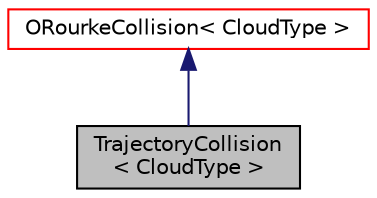 digraph "TrajectoryCollision&lt; CloudType &gt;"
{
  bgcolor="transparent";
  edge [fontname="Helvetica",fontsize="10",labelfontname="Helvetica",labelfontsize="10"];
  node [fontname="Helvetica",fontsize="10",shape=record];
  Node0 [label="TrajectoryCollision\l\< CloudType \>",height=0.2,width=0.4,color="black", fillcolor="grey75", style="filled", fontcolor="black"];
  Node1 -> Node0 [dir="back",color="midnightblue",fontsize="10",style="solid",fontname="Helvetica"];
  Node1 [label="ORourkeCollision\< CloudType \>",height=0.2,width=0.4,color="red",URL="$a25717.html",tooltip="Collision model by P.J. O&#39;Rourke. "];
}
